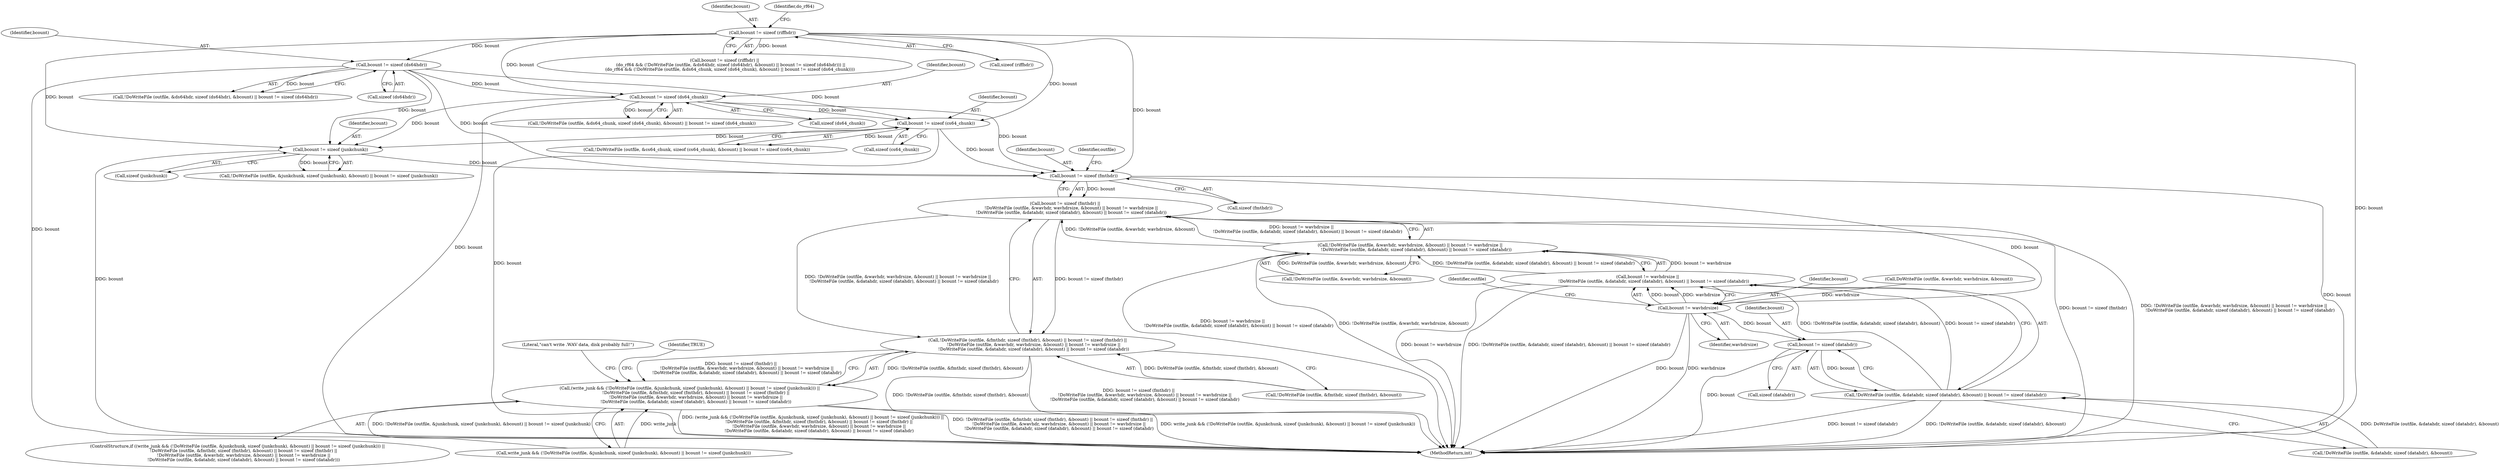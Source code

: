 digraph "0_WavPack_d5bf76b5a88d044a1be1d5656698e3ba737167e5_0@API" {
"1000687" [label="(Call,bcount != sizeof (fmthdr))"];
"1000649" [label="(Call,bcount != sizeof (cs64_chunk))"];
"1000626" [label="(Call,bcount != sizeof (ds64_chunk))"];
"1000610" [label="(Call,bcount != sizeof (ds64hdr))"];
"1000593" [label="(Call,bcount != sizeof (riffhdr))"];
"1000672" [label="(Call,bcount != sizeof (junkchunk))"];
"1000686" [label="(Call,bcount != sizeof (fmthdr) ||\n         !DoWriteFile (outfile, &wavhdr, wavhdrsize, &bcount) || bcount != wavhdrsize ||\n         !DoWriteFile (outfile, &datahdr, sizeof (datahdr), &bcount) || bcount != sizeof (datahdr))"];
"1000676" [label="(Call,!DoWriteFile (outfile, &fmthdr, sizeof (fmthdr), &bcount) || bcount != sizeof (fmthdr) ||\n         !DoWriteFile (outfile, &wavhdr, wavhdrsize, &bcount) || bcount != wavhdrsize ||\n         !DoWriteFile (outfile, &datahdr, sizeof (datahdr), &bcount) || bcount != sizeof (datahdr))"];
"1000659" [label="(Call,(write_junk && (!DoWriteFile (outfile, &junkchunk, sizeof (junkchunk), &bcount) || bcount != sizeof (junkchunk))) ||\n         !DoWriteFile (outfile, &fmthdr, sizeof (fmthdr), &bcount) || bcount != sizeof (fmthdr) ||\n         !DoWriteFile (outfile, &wavhdr, wavhdrsize, &bcount) || bcount != wavhdrsize ||\n         !DoWriteFile (outfile, &datahdr, sizeof (datahdr), &bcount) || bcount != sizeof (datahdr))"];
"1000701" [label="(Call,bcount != wavhdrsize)"];
"1000700" [label="(Call,bcount != wavhdrsize ||\n         !DoWriteFile (outfile, &datahdr, sizeof (datahdr), &bcount) || bcount != sizeof (datahdr))"];
"1000691" [label="(Call,!DoWriteFile (outfile, &wavhdr, wavhdrsize, &bcount) || bcount != wavhdrsize ||\n         !DoWriteFile (outfile, &datahdr, sizeof (datahdr), &bcount) || bcount != sizeof (datahdr))"];
"1000714" [label="(Call,bcount != sizeof (datahdr))"];
"1000704" [label="(Call,!DoWriteFile (outfile, &datahdr, sizeof (datahdr), &bcount) || bcount != sizeof (datahdr))"];
"1000689" [label="(Call,sizeof (fmthdr))"];
"1000616" [label="(Call,!DoWriteFile (outfile, &ds64_chunk, sizeof (ds64_chunk), &bcount) || bcount != sizeof (ds64_chunk))"];
"1000639" [label="(Call,!DoWriteFile (outfile, &cs64_chunk, sizeof (cs64_chunk), &bcount) || bcount != sizeof (cs64_chunk))"];
"1000592" [label="(Call,bcount != sizeof (riffhdr) ||\n         (do_rf64 && (!DoWriteFile (outfile, &ds64hdr, sizeof (ds64hdr), &bcount) || bcount != sizeof (ds64hdr))) ||\n        (do_rf64 && (!DoWriteFile (outfile, &ds64_chunk, sizeof (ds64_chunk), &bcount) || bcount != sizeof (ds64_chunk))))"];
"1000595" [label="(Call,sizeof (riffhdr))"];
"1000628" [label="(Call,sizeof (ds64_chunk))"];
"1000687" [label="(Call,bcount != sizeof (fmthdr))"];
"1000600" [label="(Call,!DoWriteFile (outfile, &ds64hdr, sizeof (ds64hdr), &bcount) || bcount != sizeof (ds64hdr))"];
"1000720" [label="(Literal,\"can't write .WAV data, disk probably full!\")"];
"1000707" [label="(Identifier,outfile)"];
"1000660" [label="(Call,write_junk && (!DoWriteFile (outfile, &junkchunk, sizeof (junkchunk), &bcount) || bcount != sizeof (junkchunk)))"];
"1000659" [label="(Call,(write_junk && (!DoWriteFile (outfile, &junkchunk, sizeof (junkchunk), &bcount) || bcount != sizeof (junkchunk))) ||\n         !DoWriteFile (outfile, &fmthdr, sizeof (fmthdr), &bcount) || bcount != sizeof (fmthdr) ||\n         !DoWriteFile (outfile, &wavhdr, wavhdrsize, &bcount) || bcount != wavhdrsize ||\n         !DoWriteFile (outfile, &datahdr, sizeof (datahdr), &bcount) || bcount != sizeof (datahdr))"];
"1000594" [label="(Identifier,bcount)"];
"1000703" [label="(Identifier,wavhdrsize)"];
"1000612" [label="(Call,sizeof (ds64hdr))"];
"1000704" [label="(Call,!DoWriteFile (outfile, &datahdr, sizeof (datahdr), &bcount) || bcount != sizeof (datahdr))"];
"1000627" [label="(Identifier,bcount)"];
"1000715" [label="(Identifier,bcount)"];
"1000649" [label="(Call,bcount != sizeof (cs64_chunk))"];
"1000688" [label="(Identifier,bcount)"];
"1000676" [label="(Call,!DoWriteFile (outfile, &fmthdr, sizeof (fmthdr), &bcount) || bcount != sizeof (fmthdr) ||\n         !DoWriteFile (outfile, &wavhdr, wavhdrsize, &bcount) || bcount != wavhdrsize ||\n         !DoWriteFile (outfile, &datahdr, sizeof (datahdr), &bcount) || bcount != sizeof (datahdr))"];
"1000651" [label="(Call,sizeof (cs64_chunk))"];
"1000673" [label="(Identifier,bcount)"];
"1000672" [label="(Call,bcount != sizeof (junkchunk))"];
"1000724" [label="(Identifier,TRUE)"];
"1000702" [label="(Identifier,bcount)"];
"1000692" [label="(Call,!DoWriteFile (outfile, &wavhdr, wavhdrsize, &bcount))"];
"1000674" [label="(Call,sizeof (junkchunk))"];
"1000658" [label="(ControlStructure,if ((write_junk && (!DoWriteFile (outfile, &junkchunk, sizeof (junkchunk), &bcount) || bcount != sizeof (junkchunk))) ||\n         !DoWriteFile (outfile, &fmthdr, sizeof (fmthdr), &bcount) || bcount != sizeof (fmthdr) ||\n         !DoWriteFile (outfile, &wavhdr, wavhdrsize, &bcount) || bcount != wavhdrsize ||\n         !DoWriteFile (outfile, &datahdr, sizeof (datahdr), &bcount) || bcount != sizeof (datahdr)))"];
"1000705" [label="(Call,!DoWriteFile (outfile, &datahdr, sizeof (datahdr), &bcount))"];
"1000716" [label="(Call,sizeof (datahdr))"];
"1000610" [label="(Call,bcount != sizeof (ds64hdr))"];
"1000593" [label="(Call,bcount != sizeof (riffhdr))"];
"1000599" [label="(Identifier,do_rf64)"];
"1000701" [label="(Call,bcount != wavhdrsize)"];
"1000693" [label="(Call,DoWriteFile (outfile, &wavhdr, wavhdrsize, &bcount))"];
"1000686" [label="(Call,bcount != sizeof (fmthdr) ||\n         !DoWriteFile (outfile, &wavhdr, wavhdrsize, &bcount) || bcount != wavhdrsize ||\n         !DoWriteFile (outfile, &datahdr, sizeof (datahdr), &bcount) || bcount != sizeof (datahdr))"];
"1000725" [label="(MethodReturn,int)"];
"1000611" [label="(Identifier,bcount)"];
"1000677" [label="(Call,!DoWriteFile (outfile, &fmthdr, sizeof (fmthdr), &bcount))"];
"1000650" [label="(Identifier,bcount)"];
"1000662" [label="(Call,!DoWriteFile (outfile, &junkchunk, sizeof (junkchunk), &bcount) || bcount != sizeof (junkchunk))"];
"1000694" [label="(Identifier,outfile)"];
"1000691" [label="(Call,!DoWriteFile (outfile, &wavhdr, wavhdrsize, &bcount) || bcount != wavhdrsize ||\n         !DoWriteFile (outfile, &datahdr, sizeof (datahdr), &bcount) || bcount != sizeof (datahdr))"];
"1000626" [label="(Call,bcount != sizeof (ds64_chunk))"];
"1000714" [label="(Call,bcount != sizeof (datahdr))"];
"1000700" [label="(Call,bcount != wavhdrsize ||\n         !DoWriteFile (outfile, &datahdr, sizeof (datahdr), &bcount) || bcount != sizeof (datahdr))"];
"1000687" -> "1000686"  [label="AST: "];
"1000687" -> "1000689"  [label="CFG: "];
"1000688" -> "1000687"  [label="AST: "];
"1000689" -> "1000687"  [label="AST: "];
"1000694" -> "1000687"  [label="CFG: "];
"1000686" -> "1000687"  [label="CFG: "];
"1000687" -> "1000725"  [label="DDG: bcount"];
"1000687" -> "1000686"  [label="DDG: bcount"];
"1000649" -> "1000687"  [label="DDG: bcount"];
"1000626" -> "1000687"  [label="DDG: bcount"];
"1000610" -> "1000687"  [label="DDG: bcount"];
"1000593" -> "1000687"  [label="DDG: bcount"];
"1000672" -> "1000687"  [label="DDG: bcount"];
"1000687" -> "1000701"  [label="DDG: bcount"];
"1000649" -> "1000639"  [label="AST: "];
"1000649" -> "1000651"  [label="CFG: "];
"1000650" -> "1000649"  [label="AST: "];
"1000651" -> "1000649"  [label="AST: "];
"1000639" -> "1000649"  [label="CFG: "];
"1000649" -> "1000725"  [label="DDG: bcount"];
"1000649" -> "1000639"  [label="DDG: bcount"];
"1000626" -> "1000649"  [label="DDG: bcount"];
"1000610" -> "1000649"  [label="DDG: bcount"];
"1000593" -> "1000649"  [label="DDG: bcount"];
"1000649" -> "1000672"  [label="DDG: bcount"];
"1000626" -> "1000616"  [label="AST: "];
"1000626" -> "1000628"  [label="CFG: "];
"1000627" -> "1000626"  [label="AST: "];
"1000628" -> "1000626"  [label="AST: "];
"1000616" -> "1000626"  [label="CFG: "];
"1000626" -> "1000725"  [label="DDG: bcount"];
"1000626" -> "1000616"  [label="DDG: bcount"];
"1000610" -> "1000626"  [label="DDG: bcount"];
"1000593" -> "1000626"  [label="DDG: bcount"];
"1000626" -> "1000672"  [label="DDG: bcount"];
"1000610" -> "1000600"  [label="AST: "];
"1000610" -> "1000612"  [label="CFG: "];
"1000611" -> "1000610"  [label="AST: "];
"1000612" -> "1000610"  [label="AST: "];
"1000600" -> "1000610"  [label="CFG: "];
"1000610" -> "1000725"  [label="DDG: bcount"];
"1000610" -> "1000600"  [label="DDG: bcount"];
"1000593" -> "1000610"  [label="DDG: bcount"];
"1000610" -> "1000672"  [label="DDG: bcount"];
"1000593" -> "1000592"  [label="AST: "];
"1000593" -> "1000595"  [label="CFG: "];
"1000594" -> "1000593"  [label="AST: "];
"1000595" -> "1000593"  [label="AST: "];
"1000599" -> "1000593"  [label="CFG: "];
"1000592" -> "1000593"  [label="CFG: "];
"1000593" -> "1000725"  [label="DDG: bcount"];
"1000593" -> "1000592"  [label="DDG: bcount"];
"1000593" -> "1000672"  [label="DDG: bcount"];
"1000672" -> "1000662"  [label="AST: "];
"1000672" -> "1000674"  [label="CFG: "];
"1000673" -> "1000672"  [label="AST: "];
"1000674" -> "1000672"  [label="AST: "];
"1000662" -> "1000672"  [label="CFG: "];
"1000672" -> "1000725"  [label="DDG: bcount"];
"1000672" -> "1000662"  [label="DDG: bcount"];
"1000686" -> "1000676"  [label="AST: "];
"1000686" -> "1000691"  [label="CFG: "];
"1000691" -> "1000686"  [label="AST: "];
"1000676" -> "1000686"  [label="CFG: "];
"1000686" -> "1000725"  [label="DDG: bcount != sizeof (fmthdr)"];
"1000686" -> "1000725"  [label="DDG: !DoWriteFile (outfile, &wavhdr, wavhdrsize, &bcount) || bcount != wavhdrsize ||\n         !DoWriteFile (outfile, &datahdr, sizeof (datahdr), &bcount) || bcount != sizeof (datahdr)"];
"1000686" -> "1000676"  [label="DDG: bcount != sizeof (fmthdr)"];
"1000686" -> "1000676"  [label="DDG: !DoWriteFile (outfile, &wavhdr, wavhdrsize, &bcount) || bcount != wavhdrsize ||\n         !DoWriteFile (outfile, &datahdr, sizeof (datahdr), &bcount) || bcount != sizeof (datahdr)"];
"1000691" -> "1000686"  [label="DDG: !DoWriteFile (outfile, &wavhdr, wavhdrsize, &bcount)"];
"1000691" -> "1000686"  [label="DDG: bcount != wavhdrsize ||\n         !DoWriteFile (outfile, &datahdr, sizeof (datahdr), &bcount) || bcount != sizeof (datahdr)"];
"1000676" -> "1000659"  [label="AST: "];
"1000676" -> "1000677"  [label="CFG: "];
"1000677" -> "1000676"  [label="AST: "];
"1000659" -> "1000676"  [label="CFG: "];
"1000676" -> "1000725"  [label="DDG: !DoWriteFile (outfile, &fmthdr, sizeof (fmthdr), &bcount)"];
"1000676" -> "1000725"  [label="DDG: bcount != sizeof (fmthdr) ||\n         !DoWriteFile (outfile, &wavhdr, wavhdrsize, &bcount) || bcount != wavhdrsize ||\n         !DoWriteFile (outfile, &datahdr, sizeof (datahdr), &bcount) || bcount != sizeof (datahdr)"];
"1000676" -> "1000659"  [label="DDG: !DoWriteFile (outfile, &fmthdr, sizeof (fmthdr), &bcount)"];
"1000676" -> "1000659"  [label="DDG: bcount != sizeof (fmthdr) ||\n         !DoWriteFile (outfile, &wavhdr, wavhdrsize, &bcount) || bcount != wavhdrsize ||\n         !DoWriteFile (outfile, &datahdr, sizeof (datahdr), &bcount) || bcount != sizeof (datahdr)"];
"1000677" -> "1000676"  [label="DDG: DoWriteFile (outfile, &fmthdr, sizeof (fmthdr), &bcount)"];
"1000659" -> "1000658"  [label="AST: "];
"1000659" -> "1000660"  [label="CFG: "];
"1000660" -> "1000659"  [label="AST: "];
"1000720" -> "1000659"  [label="CFG: "];
"1000724" -> "1000659"  [label="CFG: "];
"1000659" -> "1000725"  [label="DDG: !DoWriteFile (outfile, &fmthdr, sizeof (fmthdr), &bcount) || bcount != sizeof (fmthdr) ||\n         !DoWriteFile (outfile, &wavhdr, wavhdrsize, &bcount) || bcount != wavhdrsize ||\n         !DoWriteFile (outfile, &datahdr, sizeof (datahdr), &bcount) || bcount != sizeof (datahdr)"];
"1000659" -> "1000725"  [label="DDG: write_junk && (!DoWriteFile (outfile, &junkchunk, sizeof (junkchunk), &bcount) || bcount != sizeof (junkchunk))"];
"1000659" -> "1000725"  [label="DDG: (write_junk && (!DoWriteFile (outfile, &junkchunk, sizeof (junkchunk), &bcount) || bcount != sizeof (junkchunk))) ||\n         !DoWriteFile (outfile, &fmthdr, sizeof (fmthdr), &bcount) || bcount != sizeof (fmthdr) ||\n         !DoWriteFile (outfile, &wavhdr, wavhdrsize, &bcount) || bcount != wavhdrsize ||\n         !DoWriteFile (outfile, &datahdr, sizeof (datahdr), &bcount) || bcount != sizeof (datahdr)"];
"1000660" -> "1000659"  [label="DDG: write_junk"];
"1000660" -> "1000659"  [label="DDG: !DoWriteFile (outfile, &junkchunk, sizeof (junkchunk), &bcount) || bcount != sizeof (junkchunk)"];
"1000701" -> "1000700"  [label="AST: "];
"1000701" -> "1000703"  [label="CFG: "];
"1000702" -> "1000701"  [label="AST: "];
"1000703" -> "1000701"  [label="AST: "];
"1000707" -> "1000701"  [label="CFG: "];
"1000700" -> "1000701"  [label="CFG: "];
"1000701" -> "1000725"  [label="DDG: bcount"];
"1000701" -> "1000725"  [label="DDG: wavhdrsize"];
"1000701" -> "1000700"  [label="DDG: bcount"];
"1000701" -> "1000700"  [label="DDG: wavhdrsize"];
"1000693" -> "1000701"  [label="DDG: wavhdrsize"];
"1000701" -> "1000714"  [label="DDG: bcount"];
"1000700" -> "1000691"  [label="AST: "];
"1000700" -> "1000704"  [label="CFG: "];
"1000704" -> "1000700"  [label="AST: "];
"1000691" -> "1000700"  [label="CFG: "];
"1000700" -> "1000725"  [label="DDG: bcount != wavhdrsize"];
"1000700" -> "1000725"  [label="DDG: !DoWriteFile (outfile, &datahdr, sizeof (datahdr), &bcount) || bcount != sizeof (datahdr)"];
"1000700" -> "1000691"  [label="DDG: bcount != wavhdrsize"];
"1000700" -> "1000691"  [label="DDG: !DoWriteFile (outfile, &datahdr, sizeof (datahdr), &bcount) || bcount != sizeof (datahdr)"];
"1000704" -> "1000700"  [label="DDG: !DoWriteFile (outfile, &datahdr, sizeof (datahdr), &bcount)"];
"1000704" -> "1000700"  [label="DDG: bcount != sizeof (datahdr)"];
"1000691" -> "1000692"  [label="CFG: "];
"1000692" -> "1000691"  [label="AST: "];
"1000691" -> "1000725"  [label="DDG: bcount != wavhdrsize ||\n         !DoWriteFile (outfile, &datahdr, sizeof (datahdr), &bcount) || bcount != sizeof (datahdr)"];
"1000691" -> "1000725"  [label="DDG: !DoWriteFile (outfile, &wavhdr, wavhdrsize, &bcount)"];
"1000692" -> "1000691"  [label="DDG: DoWriteFile (outfile, &wavhdr, wavhdrsize, &bcount)"];
"1000714" -> "1000704"  [label="AST: "];
"1000714" -> "1000716"  [label="CFG: "];
"1000715" -> "1000714"  [label="AST: "];
"1000716" -> "1000714"  [label="AST: "];
"1000704" -> "1000714"  [label="CFG: "];
"1000714" -> "1000725"  [label="DDG: bcount"];
"1000714" -> "1000704"  [label="DDG: bcount"];
"1000704" -> "1000705"  [label="CFG: "];
"1000705" -> "1000704"  [label="AST: "];
"1000704" -> "1000725"  [label="DDG: bcount != sizeof (datahdr)"];
"1000704" -> "1000725"  [label="DDG: !DoWriteFile (outfile, &datahdr, sizeof (datahdr), &bcount)"];
"1000705" -> "1000704"  [label="DDG: DoWriteFile (outfile, &datahdr, sizeof (datahdr), &bcount)"];
}
